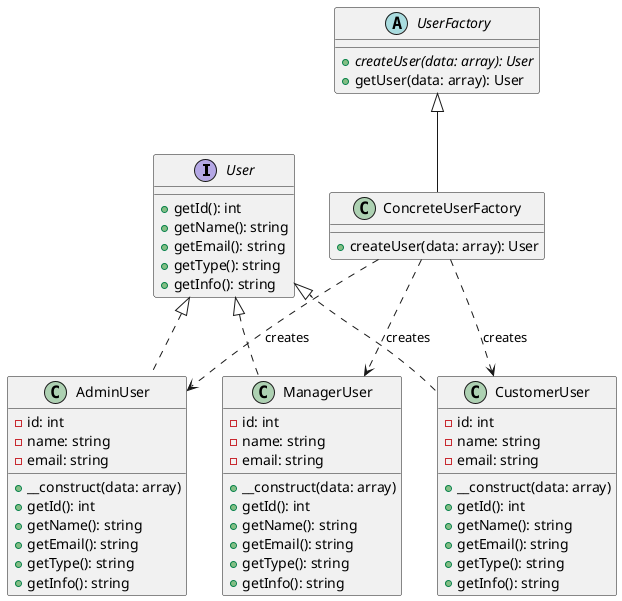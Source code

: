 @startuml Factory Method Pattern

interface User {
  +getId(): int
  +getName(): string
  +getEmail(): string
  +getType(): string
  +getInfo(): string
}

class AdminUser {
  -id: int
  -name: string
  -email: string
  +__construct(data: array)
  +getId(): int
  +getName(): string
  +getEmail(): string
  +getType(): string
  +getInfo(): string
}

class CustomerUser {
  -id: int
  -name: string
  -email: string
  +__construct(data: array)
  +getId(): int
  +getName(): string
  +getEmail(): string
  +getType(): string
  +getInfo(): string
}

class ManagerUser {
  -id: int
  -name: string
  -email: string
  +__construct(data: array)
  +getId(): int
  +getName(): string
  +getEmail(): string
  +getType(): string
  +getInfo(): string
}

abstract class UserFactory {
  +{abstract} createUser(data: array): User
  +getUser(data: array): User
}

class ConcreteUserFactory {
  +createUser(data: array): User
}

User <|.. AdminUser
User <|.. CustomerUser
User <|.. ManagerUser

UserFactory <|-- ConcreteUserFactory
ConcreteUserFactory ..> AdminUser : creates
ConcreteUserFactory ..> CustomerUser : creates
ConcreteUserFactory ..> ManagerUser : creates

@enduml 
